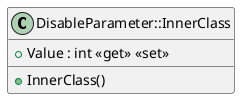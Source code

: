@startuml DisableParameter::InnerClass
class DisableParameter::InnerClass  {
    + Value : int <<get>> <<set>>
    + InnerClass()
}
@enduml